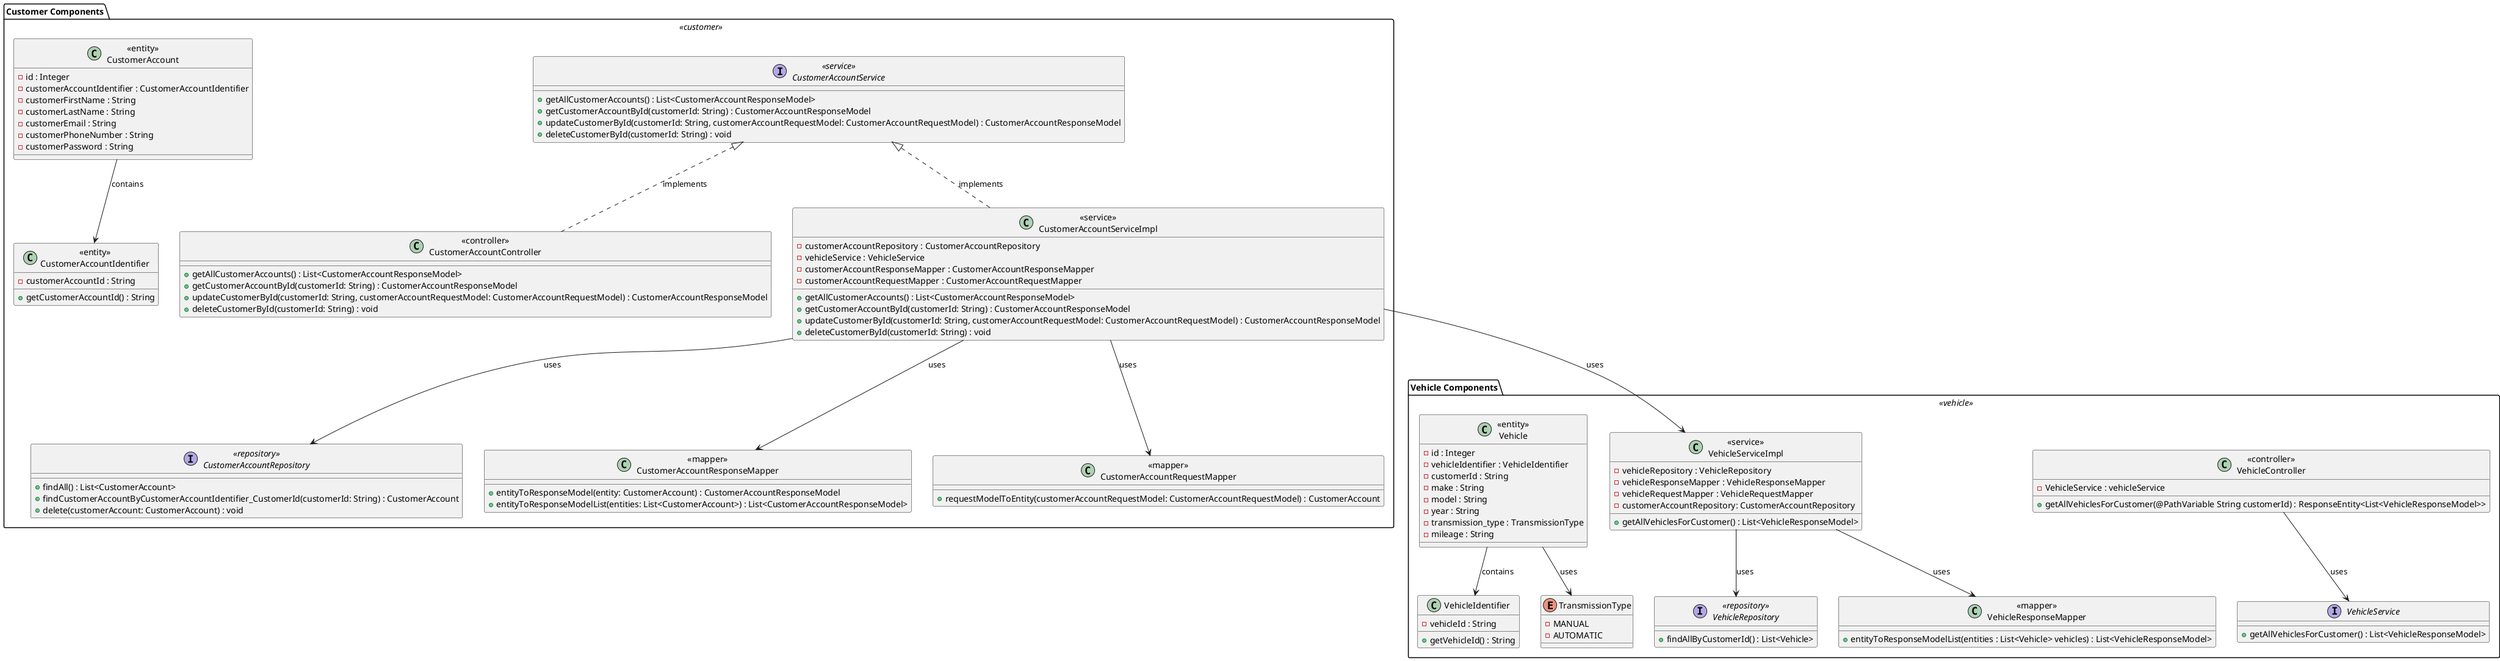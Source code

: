 @startuml
' Define styles for the containers
skinparam component {
    BackgroundColor<<customer>> LightBlue
    BorderColor<<customer>> Blue
    BackgroundColor<<vehicle>> LightGreen
    BorderColor<<vehicle>> Green
}

' Customer Container
package "Customer Components" <<customer>> {
    ' CustomerAccountController
    class "<<controller>>\nCustomerAccountController" as controller {
        + getAllCustomerAccounts() : List<CustomerAccountResponseModel>
        + getCustomerAccountById(customerId: String) : CustomerAccountResponseModel
        + updateCustomerById(customerId: String, customerAccountRequestModel: CustomerAccountRequestModel) : CustomerAccountResponseModel
        + deleteCustomerById(customerId: String) : void
    }

    ' CustomerAccountService interface
    interface "<<service>>\nCustomerAccountService" as service {
        + getAllCustomerAccounts() : List<CustomerAccountResponseModel>
        + getCustomerAccountById(customerId: String) : CustomerAccountResponseModel
        + updateCustomerById(customerId: String, customerAccountRequestModel: CustomerAccountRequestModel) : CustomerAccountResponseModel
        + deleteCustomerById(customerId: String) : void
    }

    ' CustomerAccountServiceImpl class
    class "<<service>>\nCustomerAccountServiceImpl" as serviceImpl {
        - customerAccountRepository : CustomerAccountRepository
        - vehicleService : VehicleService
        - customerAccountResponseMapper : CustomerAccountResponseMapper
        - customerAccountRequestMapper : CustomerAccountRequestMapper
        + getAllCustomerAccounts() : List<CustomerAccountResponseModel>
        + getCustomerAccountById(customerId: String) : CustomerAccountResponseModel
        + updateCustomerById(customerId: String, customerAccountRequestModel: CustomerAccountRequestModel) : CustomerAccountResponseModel
        + deleteCustomerById(customerId: String) : void
    }

    ' CustomerAccountRepository interface (assuming existence)
    interface "<<repository>>\nCustomerAccountRepository" as repository {
        + findAll() : List<CustomerAccount>
        + findCustomerAccountByCustomerAccountIdentifier_CustomerId(customerId: String) : CustomerAccount
        + delete(customerAccount: CustomerAccount) : void
    }

    ' CustomerAccountResponseMapper class (assuming existence)
    class "<<mapper>>\nCustomerAccountResponseMapper" as responseMapper {
        + entityToResponseModel(entity: CustomerAccount) : CustomerAccountResponseModel
        + entityToResponseModelList(entities: List<CustomerAccount>) : List<CustomerAccountResponseModel>
    }

    ' CustomerAccountRequestMapper class (assuming existence)
    class "<<mapper>>\nCustomerAccountRequestMapper" as requestMapper {
        + requestModelToEntity(customerAccountRequestModel: CustomerAccountRequestModel) : CustomerAccount
    }

    ' CustomerAccount class
    class "<<entity>>\nCustomerAccount" as customerAccount {
        - id : Integer
        - customerAccountIdentifier : CustomerAccountIdentifier
        - customerFirstName : String
        - customerLastName : String
        - customerEmail : String
        - customerPhoneNumber : String
        - customerPassword : String
    }

    ' CustomerAccountIdentifier class
    class "<<entity>>\nCustomerAccountIdentifier" as accountIdentifier {
        - customerAccountId : String
        + getCustomerAccountId() : String
    }
}

' Vehicle Container
package "Vehicle Components" <<vehicle>> {
    ' VehicleController
    class "<<controller>>\nVehicleController" as vehicleController {
        - VehicleService : vehicleService
        + getAllVehiclesForCustomer(@PathVariable String customerId) : ResponseEntity<List<VehicleResponseModel>>
    }

    ' VehicleService interface
    interface "VehicleService" as vehicleService {
        + getAllVehiclesForCustomer() : List<VehicleResponseModel>
    }

    ' VehicleServiceImpl class
    class "<<service>>\nVehicleServiceImpl" as vehicleServiceImpl {
        - vehicleRepository : VehicleRepository
        - vehicleResponseMapper : VehicleResponseMapper
        - vehicleRequestMapper : VehicleRequestMapper
        - customerAccountRepository: CustomerAccountRepository
        + getAllVehiclesForCustomer() : List<VehicleResponseModel>
    }

    ' VehicleRepository interface (assuming existence)
    interface "<<repository>>\nVehicleRepository" as vehicleRepository {
        + findAllByCustomerId() : List<Vehicle>
    }

    ' VehicleResponseMapper class (assuming existence)
    class "<<mapper>>\nVehicleResponseMapper" as vehicleResponseMapper {
        + entityToResponseModelList(entities : List<Vehicle> vehicles) : List<VehicleResponseModel>
    }

    ' Vehicle class
    class "<<entity>>\nVehicle" as vehicle {
        - id : Integer
        - vehicleIdentifier : VehicleIdentifier
        - customerId : String
        - make : String
        - model : String
        - year : String
        - transmission_type : TransmissionType
        - mileage : String
    }

    ' VehicleIdentifier class
    class "VehicleIdentifier" as vehicleIdentifier {
        - vehicleId : String
        + getVehicleId() : String
    }

    ' TransmissionType enum
    enum "TransmissionType" as transmissionType {
        - MANUAL
        - AUTOMATIC
    }
}

' Relationships within Customer Components
controller .up.|> service : implements
serviceImpl .up.|> service : implements
serviceImpl --> repository : uses
serviceImpl --> responseMapper : uses
serviceImpl --> requestMapper : uses
serviceImpl --> vehicleServiceImpl : uses
customerAccount --> accountIdentifier : contains

' Relationships within Vehicle Components
vehicleController --> vehicleService : uses
vehicleServiceImpl --> vehicleRepository : uses
vehicleServiceImpl --> vehicleResponseMapper : uses
vehicle --> vehicleIdentifier : contains
vehicle --> transmissionType : uses
@enduml
